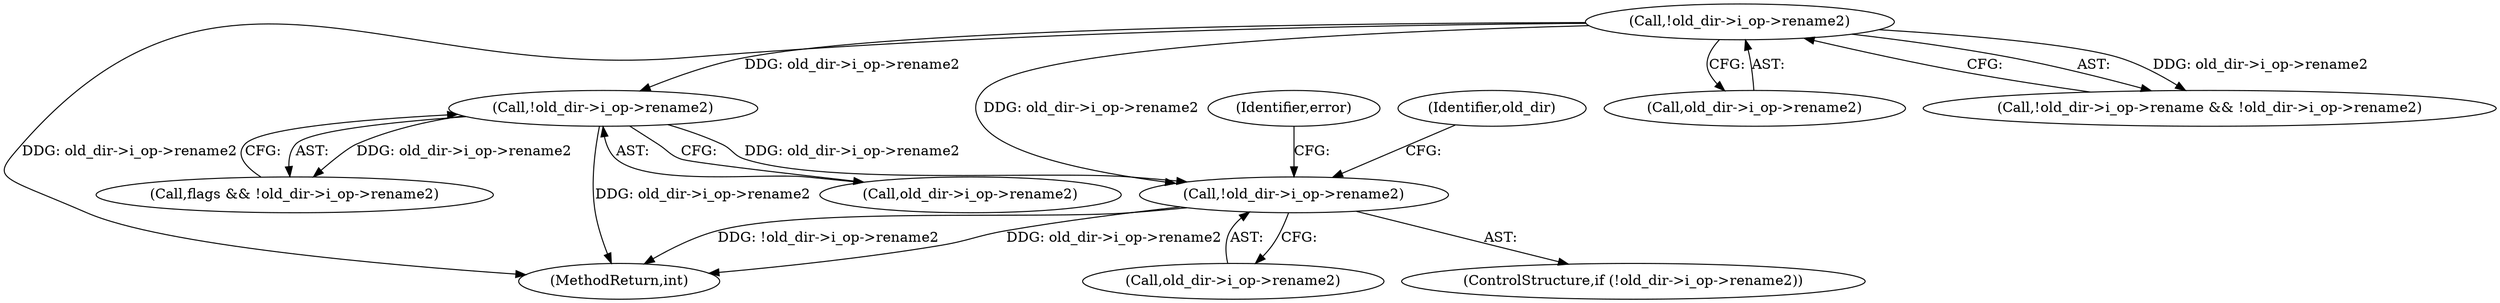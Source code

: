 digraph "0_linux_9409e22acdfc9153f88d9b1ed2bd2a5b34d2d3ca@pointer" {
"1000380" [label="(Call,!old_dir->i_op->rename2)"];
"1000213" [label="(Call,!old_dir->i_op->rename2)"];
"1000201" [label="(Call,!old_dir->i_op->rename2)"];
"1000388" [label="(Identifier,error)"];
"1000381" [label="(Call,old_dir->i_op->rename2)"];
"1000202" [label="(Call,old_dir->i_op->rename2)"];
"1000379" [label="(ControlStructure,if (!old_dir->i_op->rename2))"];
"1000380" [label="(Call,!old_dir->i_op->rename2)"];
"1000513" [label="(MethodReturn,int)"];
"1000400" [label="(Identifier,old_dir)"];
"1000211" [label="(Call,flags && !old_dir->i_op->rename2)"];
"1000201" [label="(Call,!old_dir->i_op->rename2)"];
"1000213" [label="(Call,!old_dir->i_op->rename2)"];
"1000214" [label="(Call,old_dir->i_op->rename2)"];
"1000194" [label="(Call,!old_dir->i_op->rename && !old_dir->i_op->rename2)"];
"1000380" -> "1000379"  [label="AST: "];
"1000380" -> "1000381"  [label="CFG: "];
"1000381" -> "1000380"  [label="AST: "];
"1000388" -> "1000380"  [label="CFG: "];
"1000400" -> "1000380"  [label="CFG: "];
"1000380" -> "1000513"  [label="DDG: !old_dir->i_op->rename2"];
"1000380" -> "1000513"  [label="DDG: old_dir->i_op->rename2"];
"1000213" -> "1000380"  [label="DDG: old_dir->i_op->rename2"];
"1000201" -> "1000380"  [label="DDG: old_dir->i_op->rename2"];
"1000213" -> "1000211"  [label="AST: "];
"1000213" -> "1000214"  [label="CFG: "];
"1000214" -> "1000213"  [label="AST: "];
"1000211" -> "1000213"  [label="CFG: "];
"1000213" -> "1000513"  [label="DDG: old_dir->i_op->rename2"];
"1000213" -> "1000211"  [label="DDG: old_dir->i_op->rename2"];
"1000201" -> "1000213"  [label="DDG: old_dir->i_op->rename2"];
"1000201" -> "1000194"  [label="AST: "];
"1000201" -> "1000202"  [label="CFG: "];
"1000202" -> "1000201"  [label="AST: "];
"1000194" -> "1000201"  [label="CFG: "];
"1000201" -> "1000513"  [label="DDG: old_dir->i_op->rename2"];
"1000201" -> "1000194"  [label="DDG: old_dir->i_op->rename2"];
}
